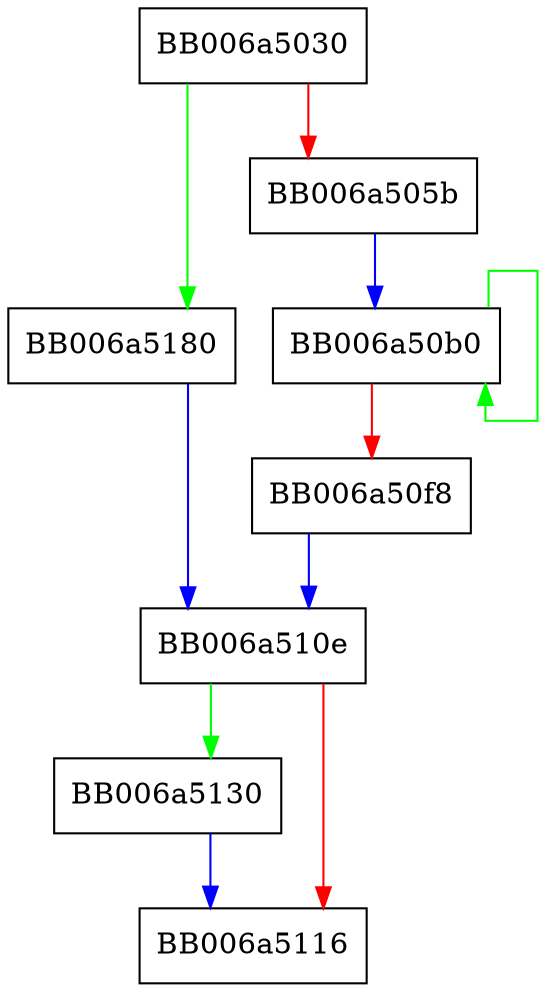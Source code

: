 digraph ossl_cipher_hw_tdes_cfb8 {
  node [shape="box"];
  graph [splines=ortho];
  BB006a5030 -> BB006a5180 [color="green"];
  BB006a5030 -> BB006a505b [color="red"];
  BB006a505b -> BB006a50b0 [color="blue"];
  BB006a50b0 -> BB006a50b0 [color="green"];
  BB006a50b0 -> BB006a50f8 [color="red"];
  BB006a50f8 -> BB006a510e [color="blue"];
  BB006a510e -> BB006a5130 [color="green"];
  BB006a510e -> BB006a5116 [color="red"];
  BB006a5130 -> BB006a5116 [color="blue"];
  BB006a5180 -> BB006a510e [color="blue"];
}